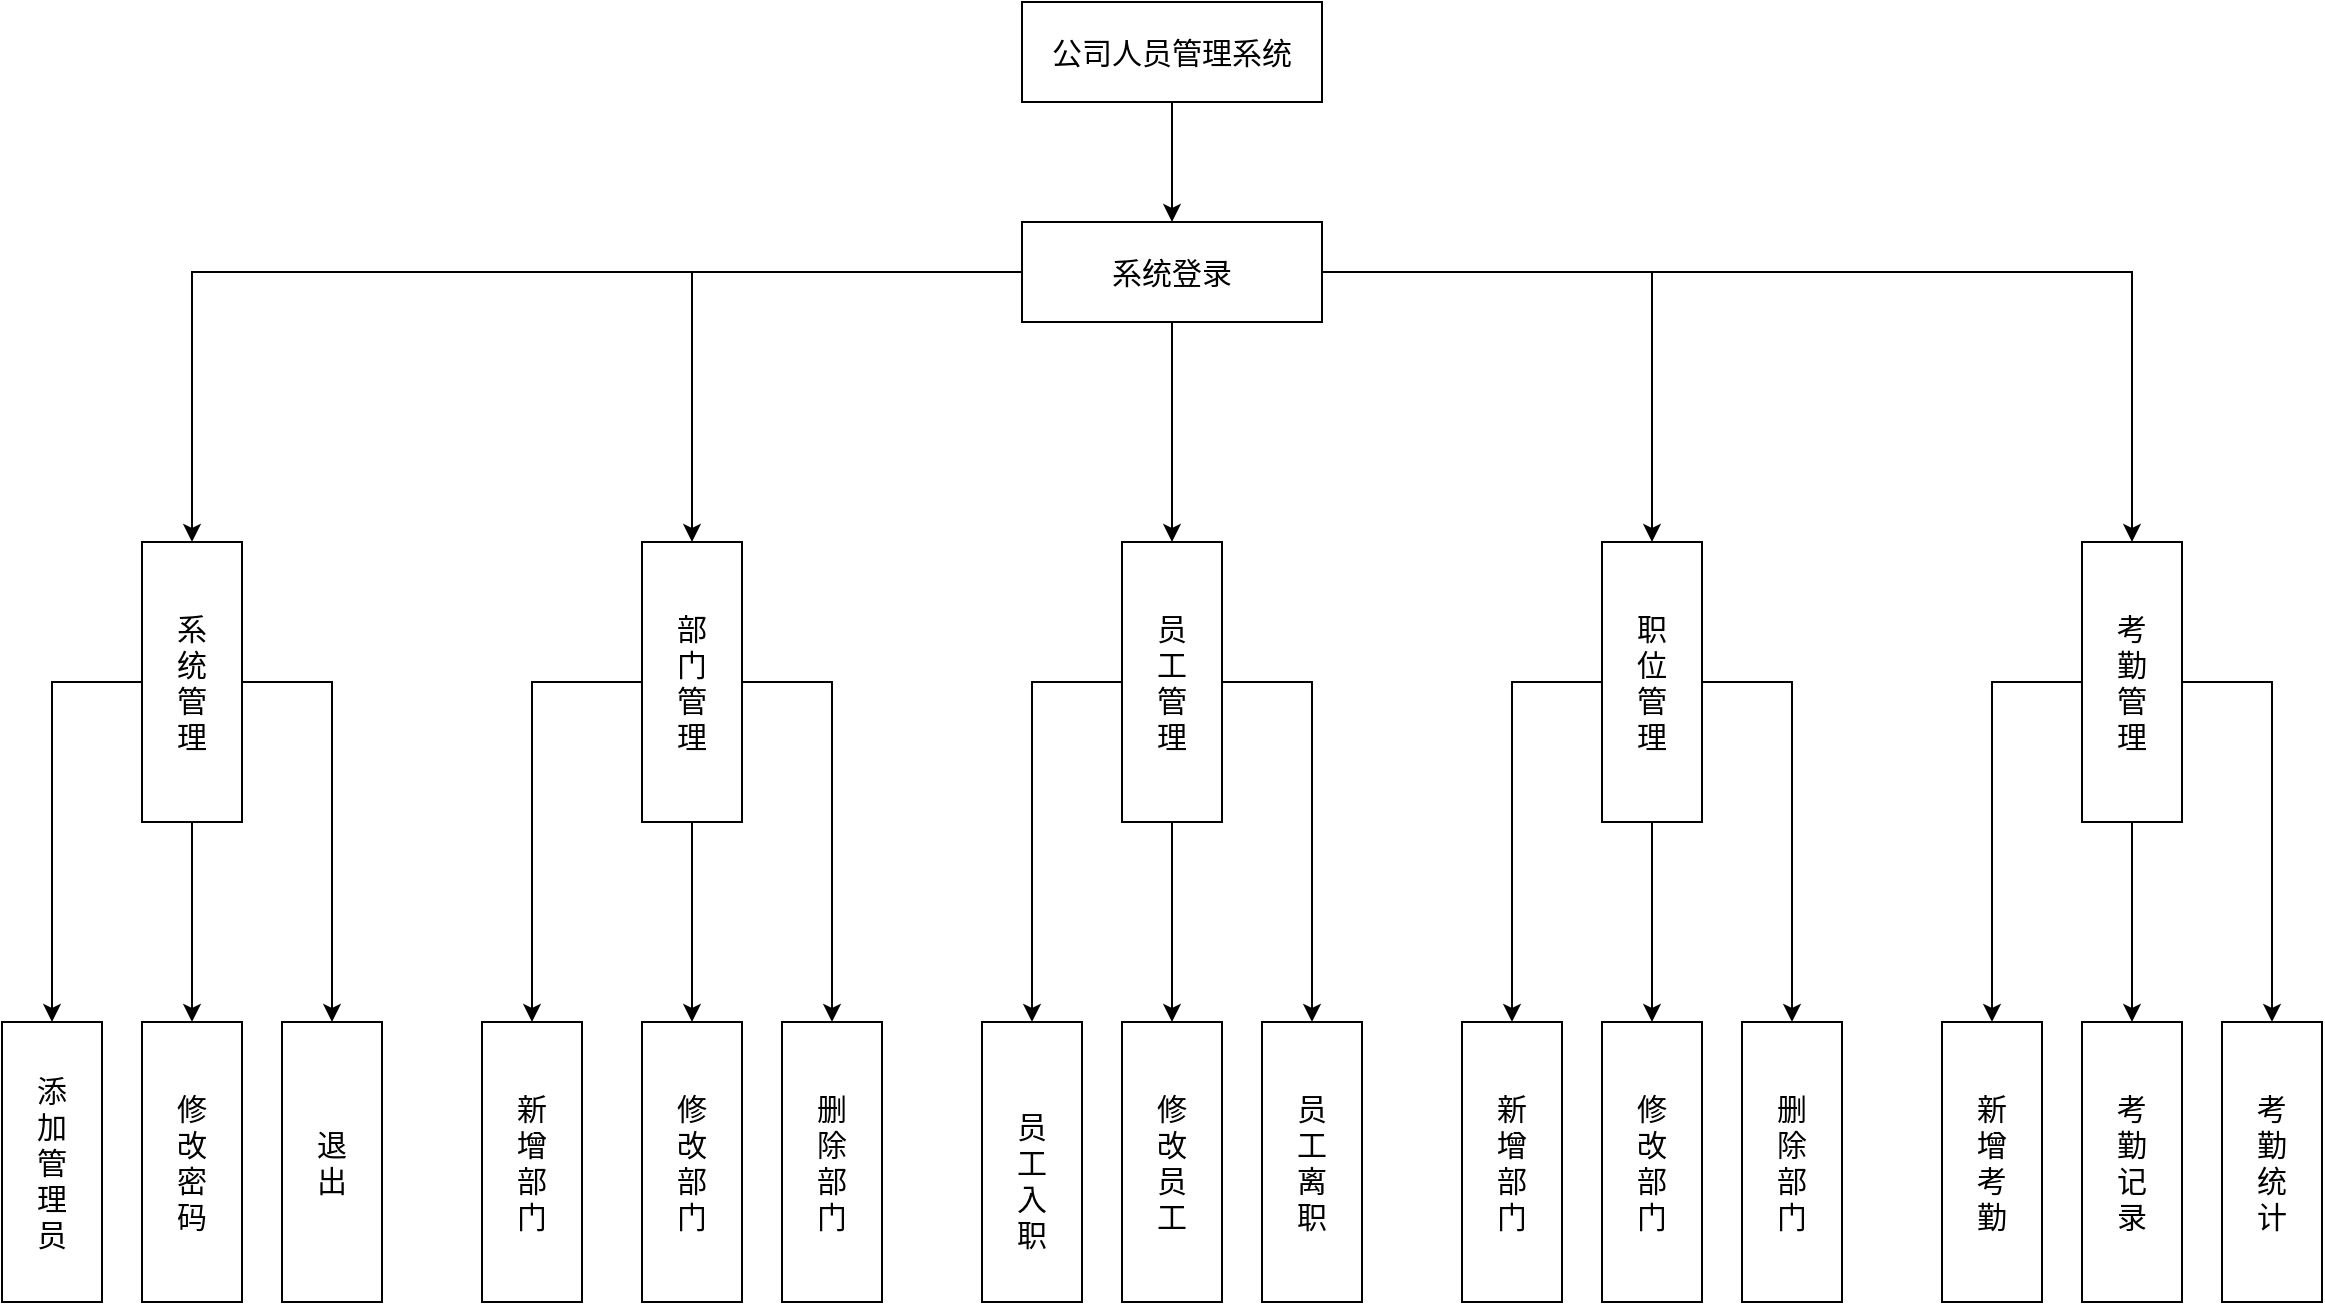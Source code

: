 <mxfile version="20.6.0" type="device"><diagram id="iyfj-3tzqnKvplB9NxDE" name="第 1 页"><mxGraphModel dx="2401" dy="1989" grid="1" gridSize="10" guides="1" tooltips="1" connect="1" arrows="1" fold="1" page="1" pageScale="1" pageWidth="827" pageHeight="1169" math="0" shadow="0"><root><mxCell id="0"/><mxCell id="1" parent="0"/><mxCell id="Men9IGRr2bOL-ju8GyLZ-33" style="edgeStyle=orthogonalEdgeStyle;rounded=0;orthogonalLoop=1;jettySize=auto;html=1;entryX=0.5;entryY=0;entryDx=0;entryDy=0;fontSize=15;" edge="1" parent="1" source="Men9IGRr2bOL-ju8GyLZ-1" target="Men9IGRr2bOL-ju8GyLZ-2"><mxGeometry relative="1" as="geometry"/></mxCell><mxCell id="Men9IGRr2bOL-ju8GyLZ-1" value="公司人员管理系统" style="rounded=0;whiteSpace=wrap;html=1;fontSize=15;" vertex="1" parent="1"><mxGeometry x="460" y="-160" width="150" height="50" as="geometry"/></mxCell><mxCell id="Men9IGRr2bOL-ju8GyLZ-35" style="edgeStyle=orthogonalEdgeStyle;rounded=0;orthogonalLoop=1;jettySize=auto;html=1;entryX=0;entryY=0.5;entryDx=0;entryDy=0;fontSize=15;" edge="1" parent="1" source="Men9IGRr2bOL-ju8GyLZ-2" target="Men9IGRr2bOL-ju8GyLZ-8"><mxGeometry relative="1" as="geometry"/></mxCell><mxCell id="Men9IGRr2bOL-ju8GyLZ-36" style="edgeStyle=orthogonalEdgeStyle;rounded=0;orthogonalLoop=1;jettySize=auto;html=1;entryX=0;entryY=0.5;entryDx=0;entryDy=0;fontSize=15;" edge="1" parent="1" source="Men9IGRr2bOL-ju8GyLZ-2" target="Men9IGRr2bOL-ju8GyLZ-9"><mxGeometry relative="1" as="geometry"/></mxCell><mxCell id="Men9IGRr2bOL-ju8GyLZ-37" style="edgeStyle=orthogonalEdgeStyle;rounded=0;orthogonalLoop=1;jettySize=auto;html=1;entryX=0;entryY=0.5;entryDx=0;entryDy=0;fontSize=15;" edge="1" parent="1" source="Men9IGRr2bOL-ju8GyLZ-2" target="Men9IGRr2bOL-ju8GyLZ-28"><mxGeometry relative="1" as="geometry"/></mxCell><mxCell id="Men9IGRr2bOL-ju8GyLZ-38" style="edgeStyle=orthogonalEdgeStyle;rounded=0;orthogonalLoop=1;jettySize=auto;html=1;entryX=0;entryY=0.5;entryDx=0;entryDy=0;fontSize=15;" edge="1" parent="1" source="Men9IGRr2bOL-ju8GyLZ-2" target="Men9IGRr2bOL-ju8GyLZ-17"><mxGeometry relative="1" as="geometry"/></mxCell><mxCell id="Men9IGRr2bOL-ju8GyLZ-39" style="edgeStyle=orthogonalEdgeStyle;rounded=0;orthogonalLoop=1;jettySize=auto;html=1;entryX=0;entryY=0.5;entryDx=0;entryDy=0;fontSize=15;" edge="1" parent="1" source="Men9IGRr2bOL-ju8GyLZ-2" target="Men9IGRr2bOL-ju8GyLZ-10"><mxGeometry relative="1" as="geometry"/></mxCell><mxCell id="Men9IGRr2bOL-ju8GyLZ-2" value="系统登录" style="rounded=0;whiteSpace=wrap;html=1;fontSize=15;" vertex="1" parent="1"><mxGeometry x="460" y="-50" width="150" height="50" as="geometry"/></mxCell><mxCell id="Men9IGRr2bOL-ju8GyLZ-40" style="edgeStyle=orthogonalEdgeStyle;rounded=0;orthogonalLoop=1;jettySize=auto;html=1;entryX=0;entryY=0.5;entryDx=0;entryDy=0;fontSize=15;" edge="1" parent="1" source="Men9IGRr2bOL-ju8GyLZ-8" target="Men9IGRr2bOL-ju8GyLZ-11"><mxGeometry relative="1" as="geometry"/></mxCell><mxCell id="Men9IGRr2bOL-ju8GyLZ-41" style="edgeStyle=orthogonalEdgeStyle;rounded=0;orthogonalLoop=1;jettySize=auto;html=1;entryX=0;entryY=0.5;entryDx=0;entryDy=0;fontSize=15;" edge="1" parent="1" source="Men9IGRr2bOL-ju8GyLZ-8" target="Men9IGRr2bOL-ju8GyLZ-13"><mxGeometry relative="1" as="geometry"/></mxCell><mxCell id="Men9IGRr2bOL-ju8GyLZ-42" style="edgeStyle=orthogonalEdgeStyle;rounded=0;orthogonalLoop=1;jettySize=auto;html=1;entryX=0;entryY=0.5;entryDx=0;entryDy=0;fontSize=15;" edge="1" parent="1" source="Men9IGRr2bOL-ju8GyLZ-8" target="Men9IGRr2bOL-ju8GyLZ-12"><mxGeometry relative="1" as="geometry"/></mxCell><mxCell id="Men9IGRr2bOL-ju8GyLZ-8" value="系&lt;br&gt;统&lt;br&gt;管&lt;br&gt;理" style="rounded=0;whiteSpace=wrap;html=1;fontSize=15;direction=south;align=center;" vertex="1" parent="1"><mxGeometry x="20" y="110" width="50" height="140" as="geometry"/></mxCell><mxCell id="Men9IGRr2bOL-ju8GyLZ-43" style="edgeStyle=orthogonalEdgeStyle;rounded=0;orthogonalLoop=1;jettySize=auto;html=1;fontSize=15;" edge="1" parent="1" source="Men9IGRr2bOL-ju8GyLZ-9" target="Men9IGRr2bOL-ju8GyLZ-14"><mxGeometry relative="1" as="geometry"/></mxCell><mxCell id="Men9IGRr2bOL-ju8GyLZ-44" style="edgeStyle=orthogonalEdgeStyle;rounded=0;orthogonalLoop=1;jettySize=auto;html=1;entryX=0;entryY=0.5;entryDx=0;entryDy=0;fontSize=15;" edge="1" parent="1" source="Men9IGRr2bOL-ju8GyLZ-9" target="Men9IGRr2bOL-ju8GyLZ-16"><mxGeometry relative="1" as="geometry"/></mxCell><mxCell id="Men9IGRr2bOL-ju8GyLZ-45" style="edgeStyle=orthogonalEdgeStyle;rounded=0;orthogonalLoop=1;jettySize=auto;html=1;entryX=0;entryY=0.5;entryDx=0;entryDy=0;fontSize=15;" edge="1" parent="1" source="Men9IGRr2bOL-ju8GyLZ-9" target="Men9IGRr2bOL-ju8GyLZ-15"><mxGeometry relative="1" as="geometry"/></mxCell><mxCell id="Men9IGRr2bOL-ju8GyLZ-9" value="部&lt;br&gt;门&lt;br&gt;管&lt;br&gt;理" style="rounded=0;whiteSpace=wrap;html=1;fontSize=15;direction=south;align=center;" vertex="1" parent="1"><mxGeometry x="270" y="110" width="50" height="140" as="geometry"/></mxCell><mxCell id="Men9IGRr2bOL-ju8GyLZ-46" style="edgeStyle=orthogonalEdgeStyle;rounded=0;orthogonalLoop=1;jettySize=auto;html=1;entryX=0;entryY=0.5;entryDx=0;entryDy=0;fontSize=15;" edge="1" parent="1" source="Men9IGRr2bOL-ju8GyLZ-10" target="Men9IGRr2bOL-ju8GyLZ-21"><mxGeometry relative="1" as="geometry"/></mxCell><mxCell id="Men9IGRr2bOL-ju8GyLZ-47" style="edgeStyle=orthogonalEdgeStyle;rounded=0;orthogonalLoop=1;jettySize=auto;html=1;entryX=0;entryY=0.5;entryDx=0;entryDy=0;fontSize=15;" edge="1" parent="1" source="Men9IGRr2bOL-ju8GyLZ-10" target="Men9IGRr2bOL-ju8GyLZ-19"><mxGeometry relative="1" as="geometry"/></mxCell><mxCell id="Men9IGRr2bOL-ju8GyLZ-48" style="edgeStyle=orthogonalEdgeStyle;rounded=0;orthogonalLoop=1;jettySize=auto;html=1;entryX=0;entryY=0.5;entryDx=0;entryDy=0;fontSize=15;" edge="1" parent="1" source="Men9IGRr2bOL-ju8GyLZ-10" target="Men9IGRr2bOL-ju8GyLZ-20"><mxGeometry relative="1" as="geometry"/></mxCell><mxCell id="Men9IGRr2bOL-ju8GyLZ-10" value="员&lt;br&gt;工&lt;br&gt;管&lt;br&gt;理" style="rounded=0;whiteSpace=wrap;html=1;fontSize=15;direction=south;align=center;" vertex="1" parent="1"><mxGeometry x="510" y="110" width="50" height="140" as="geometry"/></mxCell><mxCell id="Men9IGRr2bOL-ju8GyLZ-11" value="添&lt;br&gt;加&lt;br&gt;管&lt;br&gt;理&lt;br&gt;员" style="rounded=0;whiteSpace=wrap;html=1;fontSize=15;direction=south;align=center;" vertex="1" parent="1"><mxGeometry x="-50" y="350" width="50" height="140" as="geometry"/></mxCell><mxCell id="Men9IGRr2bOL-ju8GyLZ-12" value="修&lt;br&gt;改&lt;br&gt;密&lt;br&gt;码" style="rounded=0;whiteSpace=wrap;html=1;fontSize=15;direction=south;align=center;" vertex="1" parent="1"><mxGeometry x="20" y="350" width="50" height="140" as="geometry"/></mxCell><mxCell id="Men9IGRr2bOL-ju8GyLZ-13" value="退&lt;br&gt;出" style="rounded=0;whiteSpace=wrap;html=1;fontSize=15;direction=south;align=center;" vertex="1" parent="1"><mxGeometry x="90" y="350" width="50" height="140" as="geometry"/></mxCell><mxCell id="Men9IGRr2bOL-ju8GyLZ-14" value="新&lt;br&gt;增&lt;br&gt;部&lt;br&gt;门" style="rounded=0;whiteSpace=wrap;html=1;fontSize=15;direction=south;align=center;" vertex="1" parent="1"><mxGeometry x="190" y="350" width="50" height="140" as="geometry"/></mxCell><mxCell id="Men9IGRr2bOL-ju8GyLZ-15" value="修&lt;br&gt;改&lt;br&gt;部&lt;br&gt;门" style="rounded=0;whiteSpace=wrap;html=1;fontSize=15;direction=south;align=center;" vertex="1" parent="1"><mxGeometry x="270" y="350" width="50" height="140" as="geometry"/></mxCell><mxCell id="Men9IGRr2bOL-ju8GyLZ-16" value="删&lt;br&gt;除&lt;br&gt;部&lt;br&gt;门" style="rounded=0;whiteSpace=wrap;html=1;fontSize=15;direction=south;align=center;" vertex="1" parent="1"><mxGeometry x="340" y="350" width="50" height="140" as="geometry"/></mxCell><mxCell id="Men9IGRr2bOL-ju8GyLZ-49" style="edgeStyle=orthogonalEdgeStyle;rounded=0;orthogonalLoop=1;jettySize=auto;html=1;entryX=0;entryY=0.5;entryDx=0;entryDy=0;fontSize=15;" edge="1" parent="1" source="Men9IGRr2bOL-ju8GyLZ-17" target="Men9IGRr2bOL-ju8GyLZ-22"><mxGeometry relative="1" as="geometry"/></mxCell><mxCell id="Men9IGRr2bOL-ju8GyLZ-50" style="edgeStyle=orthogonalEdgeStyle;rounded=0;orthogonalLoop=1;jettySize=auto;html=1;fontSize=15;" edge="1" parent="1" source="Men9IGRr2bOL-ju8GyLZ-17" target="Men9IGRr2bOL-ju8GyLZ-24"><mxGeometry relative="1" as="geometry"/></mxCell><mxCell id="Men9IGRr2bOL-ju8GyLZ-51" style="edgeStyle=orthogonalEdgeStyle;rounded=0;orthogonalLoop=1;jettySize=auto;html=1;entryX=0;entryY=0.5;entryDx=0;entryDy=0;fontSize=15;" edge="1" parent="1" source="Men9IGRr2bOL-ju8GyLZ-17" target="Men9IGRr2bOL-ju8GyLZ-23"><mxGeometry relative="1" as="geometry"/></mxCell><mxCell id="Men9IGRr2bOL-ju8GyLZ-17" value="职&lt;br&gt;位&lt;br&gt;管&lt;br&gt;理" style="rounded=0;whiteSpace=wrap;html=1;fontSize=15;direction=south;align=center;" vertex="1" parent="1"><mxGeometry x="750" y="110" width="50" height="140" as="geometry"/></mxCell><mxCell id="Men9IGRr2bOL-ju8GyLZ-19" value="&lt;br&gt;员&lt;br&gt;工&lt;br&gt;入&lt;br&gt;职" style="rounded=0;whiteSpace=wrap;html=1;fontSize=15;direction=south;align=center;" vertex="1" parent="1"><mxGeometry x="440" y="350" width="50" height="140" as="geometry"/></mxCell><mxCell id="Men9IGRr2bOL-ju8GyLZ-20" value="修&lt;br&gt;改&lt;br&gt;员&lt;br&gt;工" style="rounded=0;whiteSpace=wrap;html=1;fontSize=15;direction=south;align=center;" vertex="1" parent="1"><mxGeometry x="510" y="350" width="50" height="140" as="geometry"/></mxCell><mxCell id="Men9IGRr2bOL-ju8GyLZ-21" value="员&lt;br&gt;工&lt;br&gt;离&lt;br&gt;职" style="rounded=0;whiteSpace=wrap;html=1;fontSize=15;direction=south;align=center;" vertex="1" parent="1"><mxGeometry x="580" y="350" width="50" height="140" as="geometry"/></mxCell><mxCell id="Men9IGRr2bOL-ju8GyLZ-22" value="新&lt;br&gt;增&lt;br&gt;部&lt;br&gt;门" style="rounded=0;whiteSpace=wrap;html=1;fontSize=15;direction=south;align=center;" vertex="1" parent="1"><mxGeometry x="680" y="350" width="50" height="140" as="geometry"/></mxCell><mxCell id="Men9IGRr2bOL-ju8GyLZ-23" value="修&lt;br&gt;改&lt;br&gt;部&lt;br&gt;门" style="rounded=0;whiteSpace=wrap;html=1;fontSize=15;direction=south;align=center;" vertex="1" parent="1"><mxGeometry x="750" y="350" width="50" height="140" as="geometry"/></mxCell><mxCell id="Men9IGRr2bOL-ju8GyLZ-24" value="删&lt;br&gt;除&lt;br&gt;部&lt;br&gt;门" style="rounded=0;whiteSpace=wrap;html=1;fontSize=15;direction=south;align=center;" vertex="1" parent="1"><mxGeometry x="820" y="350" width="50" height="140" as="geometry"/></mxCell><mxCell id="Men9IGRr2bOL-ju8GyLZ-25" value="新&lt;br&gt;增&lt;br&gt;考&lt;br&gt;勤" style="rounded=0;whiteSpace=wrap;html=1;fontSize=15;direction=south;align=center;" vertex="1" parent="1"><mxGeometry x="920" y="350" width="50" height="140" as="geometry"/></mxCell><mxCell id="Men9IGRr2bOL-ju8GyLZ-26" value="考&lt;br&gt;勤&lt;br&gt;记&lt;br&gt;录" style="rounded=0;whiteSpace=wrap;html=1;fontSize=15;direction=south;align=center;" vertex="1" parent="1"><mxGeometry x="990" y="350" width="50" height="140" as="geometry"/></mxCell><mxCell id="Men9IGRr2bOL-ju8GyLZ-27" value="考&lt;br&gt;勤&lt;br&gt;统&lt;br&gt;计" style="rounded=0;whiteSpace=wrap;html=1;fontSize=15;direction=south;align=center;" vertex="1" parent="1"><mxGeometry x="1060" y="350" width="50" height="140" as="geometry"/></mxCell><mxCell id="Men9IGRr2bOL-ju8GyLZ-52" style="edgeStyle=orthogonalEdgeStyle;rounded=0;orthogonalLoop=1;jettySize=auto;html=1;fontSize=15;" edge="1" parent="1" source="Men9IGRr2bOL-ju8GyLZ-28" target="Men9IGRr2bOL-ju8GyLZ-25"><mxGeometry relative="1" as="geometry"/></mxCell><mxCell id="Men9IGRr2bOL-ju8GyLZ-53" style="edgeStyle=orthogonalEdgeStyle;rounded=0;orthogonalLoop=1;jettySize=auto;html=1;entryX=0;entryY=0.5;entryDx=0;entryDy=0;fontSize=15;" edge="1" parent="1" source="Men9IGRr2bOL-ju8GyLZ-28" target="Men9IGRr2bOL-ju8GyLZ-27"><mxGeometry relative="1" as="geometry"/></mxCell><mxCell id="Men9IGRr2bOL-ju8GyLZ-54" style="edgeStyle=orthogonalEdgeStyle;rounded=0;orthogonalLoop=1;jettySize=auto;html=1;entryX=0;entryY=0.5;entryDx=0;entryDy=0;fontSize=15;" edge="1" parent="1" source="Men9IGRr2bOL-ju8GyLZ-28" target="Men9IGRr2bOL-ju8GyLZ-26"><mxGeometry relative="1" as="geometry"/></mxCell><mxCell id="Men9IGRr2bOL-ju8GyLZ-28" value="考&lt;br&gt;勤&lt;br&gt;管&lt;br&gt;理" style="rounded=0;whiteSpace=wrap;html=1;fontSize=15;direction=south;align=center;" vertex="1" parent="1"><mxGeometry x="990" y="110" width="50" height="140" as="geometry"/></mxCell></root></mxGraphModel></diagram></mxfile>